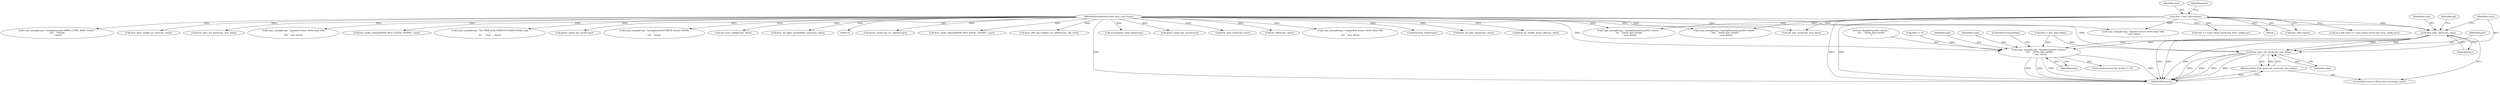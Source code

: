 digraph "0_linux_0b79459b482e85cb7426aa7da683a9f2c97aeae1_2@pointer" {
"1000491" [label="(Call,kvm_pmu_msr(vcpu, msr))"];
"1000113" [label="(MethodParameterIn,struct kvm_vcpu *vcpu)"];
"1000121" [label="(Call,msr = msr_info->index)"];
"1000495" [label="(Call,kvm_pmu_set_msr(vcpu, msr, data))"];
"1000494" [label="(Return,return kvm_pmu_set_msr(vcpu, msr, data);)"];
"1000505" [label="(Call,vcpu_unimpl(vcpu, \"disabled perfctr wrmsr: \"\n\t\t\t\t    \"0x%x data 0x%llx\n\", msr, data))"];
"1000238" [label="(Call,guest_cpuid_has_tsc_adjust(vcpu))"];
"1000493" [label="(Identifier,msr)"];
"1000439" [label="(Call,kvm_make_request(KVM_REQ_STEAL_UPDATE, vcpu))"];
"1000257" [label="(Call,kvm_x86_ops->adjust_tsc_offset(vcpu, adj, true))"];
"1000496" [label="(Identifier,vcpu)"];
"1000494" [label="(Return,return kvm_pmu_set_msr(vcpu, msr, data);)"];
"1000506" [label="(Identifier,vcpu)"];
"1000498" [label="(Identifier,data)"];
"1000638" [label="(MethodReturn,int)"];
"1000495" [label="(Call,kvm_pmu_set_msr(vcpu, msr, data))"];
"1000436" [label="(Call,accumulate_steal_time(vcpu))"];
"1000558" [label="(Call,guest_cpuid_has_osvw(vcpu))"];
"1000510" [label="(ControlStructure,break;)"];
"1000123" [label="(Call,msr_info->index)"];
"1000490" [label="(ControlStructure,if (kvm_pmu_msr(vcpu, msr)))"];
"1000609" [label="(Call,kvm_pmu_msr(vcpu, msr))"];
"1000122" [label="(Identifier,msr)"];
"1000144" [label="(Call,set_efer(vcpu, data))"];
"1000127" [label="(Call,data = msr_info->data)"];
"1000621" [label="(Call,vcpu_unimpl(vcpu, \"unhandled wrmsr: 0x%x data %llx\n\",\n\t\t\t\t    msr, data))"];
"1000298" [label="(Call,kvmclock_reset(vcpu))"];
"1000549" [label="(Call,vcpu_unimpl(vcpu, \"ignored wrmsr: 0x%x data %llx\n\", msr, data))"];
"1000505" [label="(Call,vcpu_unimpl(vcpu, \"disabled perfctr wrmsr: \"\n\t\t\t\t    \"0x%x data 0x%llx\n\", msr, data))"];
"1000591" [label="(Call,msr && (msr == vcpu->kvm->arch.xen_hvm_config.msr))"];
"1000221" [label="(Call,kvm_set_apic_base(vcpu, data))"];
"1000370" [label="(Call,kvm_pv_enable_async_pf(vcpu, data))"];
"1000507" [label="(Literal,\"disabled perfctr wrmsr: \"\n\t\t\t\t    \"0x%x data 0x%llx\n\")"];
"1000477" [label="(Call,vcpu_unimpl(vcpu, \"unimplemented perfctr wrmsr: \"\n\t\t\t    \"0x%x data 0x%llx\n\", msr, data))"];
"1000593" [label="(Call,msr == vcpu->kvm->arch.xen_hvm_config.msr)"];
"1000184" [label="(Call,vcpu_unimpl(vcpu, \"unimplemented MMIO_CONF_BASE wrmsr: \"\n\t\t\t\t    \"0x%llx\n\", data))"];
"1000113" [label="(MethodParameterIn,struct kvm_vcpu *vcpu)"];
"1000502" [label="(Call,data != 0)"];
"1000467" [label="(Call,vcpu_unimpl(vcpu, \"unimplemented perfctr wrmsr: \"\n\t\t\t\t    \"0x%x data 0x%llx\n\", msr, data))"];
"1000445" [label="(Call,kvm_lapic_enable_pv_eoi(vcpu, data))"];
"1000613" [label="(Call,kvm_pmu_set_msr(vcpu, msr, data))"];
"1000508" [label="(Identifier,msr)"];
"1000501" [label="(Identifier,pr)"];
"1000630" [label="(Call,vcpu_unimpl(vcpu, \"ignored wrmsr: 0x%x data %llx\n\",\n\t\t\t\t    msr, data))"];
"1000509" [label="(Identifier,data)"];
"1000455" [label="(Call,set_msr_mce(vcpu, msr, data))"];
"1000307" [label="(Call,kvm_make_request(KVM_REQ_CLOCK_UPDATE, vcpu))"];
"1000497" [label="(Identifier,msr)"];
"1000121" [label="(Call,msr = msr_info->index)"];
"1000115" [label="(Block,)"];
"1000499" [label="(ControlStructure,if (pr || data != 0))"];
"1000491" [label="(Call,kvm_pmu_msr(vcpu, msr))"];
"1000208" [label="(Call,vcpu_unimpl(vcpu, \"%s: MSR_IA32_DEBUGCTLMSR 0x%llx, nop\n\",\n\t\t\t    __func__, data))"];
"1000575" [label="(Call,guest_cpuid_has_osvw(vcpu))"];
"1000171" [label="(Call,vcpu_unimpl(vcpu, \"unimplemented HWCR wrmsr: 0x%llx\n\",\n\t\t\t\t    data))"];
"1000128" [label="(Identifier,data)"];
"1000605" [label="(Call,xen_hvm_config(vcpu, data))"];
"1000492" [label="(Identifier,vcpu)"];
"1000232" [label="(Call,kvm_set_lapic_tscdeadline_msr(vcpu, data))"];
"1000491" -> "1000490"  [label="AST: "];
"1000491" -> "1000493"  [label="CFG: "];
"1000492" -> "1000491"  [label="AST: "];
"1000493" -> "1000491"  [label="AST: "];
"1000496" -> "1000491"  [label="CFG: "];
"1000501" -> "1000491"  [label="CFG: "];
"1000491" -> "1000638"  [label="DDG: "];
"1000491" -> "1000638"  [label="DDG: "];
"1000491" -> "1000638"  [label="DDG: "];
"1000113" -> "1000491"  [label="DDG: "];
"1000121" -> "1000491"  [label="DDG: "];
"1000491" -> "1000495"  [label="DDG: "];
"1000491" -> "1000495"  [label="DDG: "];
"1000491" -> "1000505"  [label="DDG: "];
"1000491" -> "1000505"  [label="DDG: "];
"1000113" -> "1000112"  [label="AST: "];
"1000113" -> "1000638"  [label="DDG: "];
"1000113" -> "1000144"  [label="DDG: "];
"1000113" -> "1000171"  [label="DDG: "];
"1000113" -> "1000184"  [label="DDG: "];
"1000113" -> "1000208"  [label="DDG: "];
"1000113" -> "1000221"  [label="DDG: "];
"1000113" -> "1000232"  [label="DDG: "];
"1000113" -> "1000238"  [label="DDG: "];
"1000113" -> "1000257"  [label="DDG: "];
"1000113" -> "1000298"  [label="DDG: "];
"1000113" -> "1000307"  [label="DDG: "];
"1000113" -> "1000370"  [label="DDG: "];
"1000113" -> "1000436"  [label="DDG: "];
"1000113" -> "1000439"  [label="DDG: "];
"1000113" -> "1000445"  [label="DDG: "];
"1000113" -> "1000455"  [label="DDG: "];
"1000113" -> "1000467"  [label="DDG: "];
"1000113" -> "1000477"  [label="DDG: "];
"1000113" -> "1000495"  [label="DDG: "];
"1000113" -> "1000505"  [label="DDG: "];
"1000113" -> "1000549"  [label="DDG: "];
"1000113" -> "1000558"  [label="DDG: "];
"1000113" -> "1000575"  [label="DDG: "];
"1000113" -> "1000605"  [label="DDG: "];
"1000113" -> "1000609"  [label="DDG: "];
"1000113" -> "1000613"  [label="DDG: "];
"1000113" -> "1000621"  [label="DDG: "];
"1000113" -> "1000630"  [label="DDG: "];
"1000121" -> "1000115"  [label="AST: "];
"1000121" -> "1000123"  [label="CFG: "];
"1000122" -> "1000121"  [label="AST: "];
"1000123" -> "1000121"  [label="AST: "];
"1000128" -> "1000121"  [label="CFG: "];
"1000121" -> "1000638"  [label="DDG: "];
"1000121" -> "1000638"  [label="DDG: "];
"1000121" -> "1000455"  [label="DDG: "];
"1000121" -> "1000467"  [label="DDG: "];
"1000121" -> "1000477"  [label="DDG: "];
"1000121" -> "1000549"  [label="DDG: "];
"1000121" -> "1000591"  [label="DDG: "];
"1000121" -> "1000593"  [label="DDG: "];
"1000495" -> "1000494"  [label="AST: "];
"1000495" -> "1000498"  [label="CFG: "];
"1000496" -> "1000495"  [label="AST: "];
"1000497" -> "1000495"  [label="AST: "];
"1000498" -> "1000495"  [label="AST: "];
"1000494" -> "1000495"  [label="CFG: "];
"1000495" -> "1000638"  [label="DDG: "];
"1000495" -> "1000638"  [label="DDG: "];
"1000495" -> "1000638"  [label="DDG: "];
"1000495" -> "1000638"  [label="DDG: "];
"1000495" -> "1000494"  [label="DDG: "];
"1000127" -> "1000495"  [label="DDG: "];
"1000494" -> "1000490"  [label="AST: "];
"1000638" -> "1000494"  [label="CFG: "];
"1000494" -> "1000638"  [label="DDG: "];
"1000505" -> "1000499"  [label="AST: "];
"1000505" -> "1000509"  [label="CFG: "];
"1000506" -> "1000505"  [label="AST: "];
"1000507" -> "1000505"  [label="AST: "];
"1000508" -> "1000505"  [label="AST: "];
"1000509" -> "1000505"  [label="AST: "];
"1000510" -> "1000505"  [label="CFG: "];
"1000505" -> "1000638"  [label="DDG: "];
"1000505" -> "1000638"  [label="DDG: "];
"1000505" -> "1000638"  [label="DDG: "];
"1000505" -> "1000638"  [label="DDG: "];
"1000502" -> "1000505"  [label="DDG: "];
"1000127" -> "1000505"  [label="DDG: "];
}
